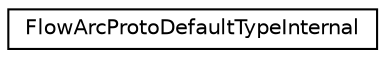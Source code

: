 digraph "Graphical Class Hierarchy"
{
 // LATEX_PDF_SIZE
  edge [fontname="Helvetica",fontsize="10",labelfontname="Helvetica",labelfontsize="10"];
  node [fontname="Helvetica",fontsize="10",shape=record];
  rankdir="LR";
  Node0 [label="FlowArcProtoDefaultTypeInternal",height=0.2,width=0.4,color="black", fillcolor="white", style="filled",URL="$structoperations__research_1_1_flow_arc_proto_default_type_internal.html",tooltip=" "];
}
